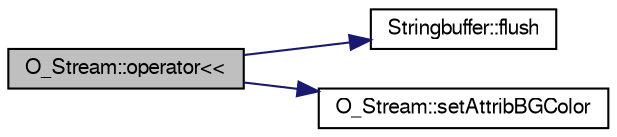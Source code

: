 digraph "O_Stream::operator&lt;&lt;"
{
  bgcolor="transparent";
  edge [fontname="FreeSans",fontsize="10",labelfontname="FreeSans",labelfontsize="10"];
  node [fontname="FreeSans",fontsize="10",shape=record];
  rankdir="LR";
  Node1 [label="O_Stream::operator\<\<",height=0.2,width=0.4,color="black", fillcolor="grey75", style="filled" fontcolor="black"];
  Node1 -> Node2 [color="midnightblue",fontsize="10",style="solid",fontname="FreeSans"];
  Node2 [label="Stringbuffer::flush",height=0.2,width=0.4,color="black",URL="$classStringbuffer.html#abfb79178e3d7520f99aec80f996abaac",tooltip="flush the content of the buffer to the screen"];
  Node1 -> Node3 [color="midnightblue",fontsize="10",style="solid",fontname="FreeSans"];
  Node3 [label="O_Stream::setAttribBGColor",height=0.2,width=0.4,color="black",URL="$classO__Stream.html#a2125cac4afd23968770309a93c0a7b9f"];
}
